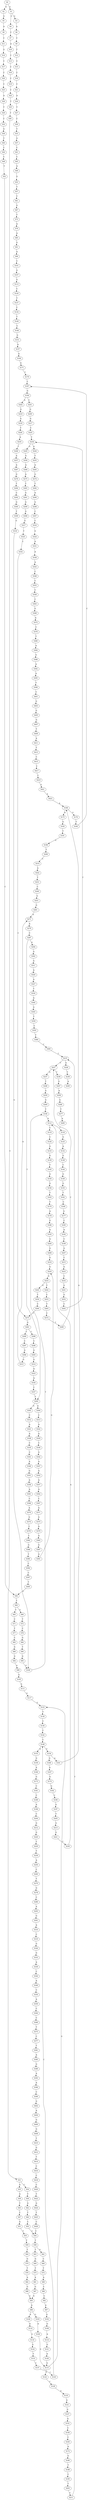 strict digraph  {
	S0 -> S1 [ label = A ];
	S0 -> S2 [ label = G ];
	S1 -> S3 [ label = G ];
	S1 -> S4 [ label = C ];
	S2 -> S5 [ label = G ];
	S3 -> S6 [ label = A ];
	S4 -> S7 [ label = C ];
	S5 -> S8 [ label = A ];
	S6 -> S9 [ label = C ];
	S7 -> S10 [ label = A ];
	S8 -> S11 [ label = C ];
	S9 -> S12 [ label = T ];
	S10 -> S13 [ label = C ];
	S11 -> S14 [ label = G ];
	S12 -> S15 [ label = C ];
	S13 -> S16 [ label = C ];
	S14 -> S17 [ label = C ];
	S15 -> S18 [ label = C ];
	S16 -> S19 [ label = C ];
	S17 -> S20 [ label = C ];
	S18 -> S21 [ label = C ];
	S19 -> S22 [ label = C ];
	S20 -> S23 [ label = C ];
	S21 -> S24 [ label = A ];
	S22 -> S25 [ label = T ];
	S23 -> S26 [ label = A ];
	S24 -> S27 [ label = T ];
	S25 -> S28 [ label = T ];
	S26 -> S29 [ label = T ];
	S27 -> S30 [ label = C ];
	S28 -> S31 [ label = C ];
	S29 -> S32 [ label = C ];
	S30 -> S33 [ label = T ];
	S31 -> S34 [ label = C ];
	S31 -> S35 [ label = G ];
	S32 -> S36 [ label = G ];
	S33 -> S37 [ label = G ];
	S34 -> S38 [ label = T ];
	S35 -> S39 [ label = A ];
	S36 -> S40 [ label = T ];
	S37 -> S41 [ label = C ];
	S38 -> S42 [ label = G ];
	S39 -> S43 [ label = T ];
	S40 -> S44 [ label = C ];
	S41 -> S45 [ label = C ];
	S42 -> S46 [ label = T ];
	S43 -> S47 [ label = C ];
	S44 -> S48 [ label = C ];
	S45 -> S49 [ label = A ];
	S46 -> S50 [ label = C ];
	S47 -> S51 [ label = G ];
	S48 -> S52 [ label = T ];
	S49 -> S53 [ label = G ];
	S50 -> S54 [ label = C ];
	S51 -> S55 [ label = T ];
	S52 -> S56 [ label = C ];
	S53 -> S57 [ label = T ];
	S54 -> S58 [ label = T ];
	S55 -> S59 [ label = T ];
	S56 -> S60 [ label = T ];
	S57 -> S61 [ label = C ];
	S58 -> S62 [ label = A ];
	S58 -> S63 [ label = T ];
	S59 -> S64 [ label = T ];
	S60 -> S65 [ label = T ];
	S60 -> S66 [ label = G ];
	S61 -> S67 [ label = G ];
	S62 -> S68 [ label = C ];
	S63 -> S69 [ label = G ];
	S64 -> S70 [ label = G ];
	S65 -> S71 [ label = C ];
	S66 -> S72 [ label = T ];
	S67 -> S73 [ label = T ];
	S68 -> S74 [ label = T ];
	S69 -> S75 [ label = T ];
	S70 -> S76 [ label = T ];
	S71 -> S77 [ label = T ];
	S72 -> S78 [ label = C ];
	S73 -> S79 [ label = A ];
	S74 -> S80 [ label = A ];
	S75 -> S81 [ label = A ];
	S76 -> S82 [ label = A ];
	S77 -> S83 [ label = C ];
	S78 -> S84 [ label = G ];
	S79 -> S85 [ label = A ];
	S80 -> S86 [ label = C ];
	S81 -> S87 [ label = G ];
	S82 -> S88 [ label = G ];
	S83 -> S89 [ label = G ];
	S84 -> S90 [ label = T ];
	S85 -> S91 [ label = G ];
	S86 -> S92 [ label = C ];
	S87 -> S93 [ label = G ];
	S88 -> S93 [ label = G ];
	S89 -> S94 [ label = G ];
	S90 -> S95 [ label = G ];
	S91 -> S96 [ label = A ];
	S92 -> S97 [ label = A ];
	S93 -> S98 [ label = A ];
	S94 -> S99 [ label = A ];
	S95 -> S100 [ label = G ];
	S96 -> S101 [ label = C ];
	S97 -> S102 [ label = G ];
	S98 -> S103 [ label = G ];
	S98 -> S104 [ label = A ];
	S99 -> S105 [ label = G ];
	S100 -> S106 [ label = T ];
	S101 -> S107 [ label = G ];
	S102 -> S108 [ label = G ];
	S103 -> S109 [ label = A ];
	S104 -> S110 [ label = A ];
	S105 -> S111 [ label = A ];
	S106 -> S112 [ label = A ];
	S107 -> S113 [ label = G ];
	S108 -> S114 [ label = A ];
	S109 -> S115 [ label = G ];
	S110 -> S116 [ label = G ];
	S111 -> S117 [ label = G ];
	S112 -> S118 [ label = T ];
	S112 -> S119 [ label = C ];
	S113 -> S120 [ label = C ];
	S114 -> S121 [ label = G ];
	S115 -> S122 [ label = T ];
	S115 -> S123 [ label = G ];
	S116 -> S124 [ label = G ];
	S117 -> S123 [ label = G ];
	S118 -> S125 [ label = G ];
	S119 -> S126 [ label = C ];
	S120 -> S127 [ label = T ];
	S121 -> S128 [ label = A ];
	S122 -> S129 [ label = C ];
	S123 -> S130 [ label = T ];
	S124 -> S131 [ label = T ];
	S125 -> S132 [ label = A ];
	S126 -> S133 [ label = G ];
	S127 -> S134 [ label = C ];
	S128 -> S115 [ label = G ];
	S129 -> S135 [ label = A ];
	S130 -> S136 [ label = C ];
	S131 -> S137 [ label = C ];
	S132 -> S138 [ label = G ];
	S133 -> S139 [ label = G ];
	S134 -> S140 [ label = T ];
	S135 -> S141 [ label = G ];
	S136 -> S142 [ label = C ];
	S137 -> S143 [ label = C ];
	S138 -> S144 [ label = C ];
	S139 -> S145 [ label = T ];
	S140 -> S146 [ label = C ];
	S141 -> S147 [ label = G ];
	S142 -> S148 [ label = C ];
	S143 -> S148 [ label = C ];
	S144 -> S149 [ label = G ];
	S145 -> S150 [ label = G ];
	S146 -> S151 [ label = G ];
	S147 -> S152 [ label = A ];
	S148 -> S153 [ label = A ];
	S148 -> S154 [ label = G ];
	S149 -> S155 [ label = G ];
	S150 -> S156 [ label = G ];
	S151 -> S157 [ label = A ];
	S152 -> S158 [ label = C ];
	S153 -> S159 [ label = G ];
	S154 -> S160 [ label = G ];
	S154 -> S161 [ label = A ];
	S155 -> S162 [ label = T ];
	S156 -> S163 [ label = T ];
	S157 -> S164 [ label = A ];
	S158 -> S165 [ label = C ];
	S159 -> S166 [ label = A ];
	S160 -> S167 [ label = A ];
	S161 -> S168 [ label = A ];
	S162 -> S169 [ label = C ];
	S163 -> S170 [ label = T ];
	S164 -> S171 [ label = G ];
	S165 -> S172 [ label = A ];
	S166 -> S173 [ label = G ];
	S167 -> S174 [ label = G ];
	S168 -> S175 [ label = A ];
	S168 -> S176 [ label = G ];
	S169 -> S177 [ label = G ];
	S170 -> S178 [ label = A ];
	S171 -> S179 [ label = T ];
	S172 -> S180 [ label = G ];
	S173 -> S181 [ label = C ];
	S174 -> S182 [ label = G ];
	S175 -> S183 [ label = G ];
	S176 -> S184 [ label = T ];
	S177 -> S185 [ label = C ];
	S178 -> S186 [ label = G ];
	S179 -> S187 [ label = C ];
	S180 -> S188 [ label = T ];
	S181 -> S189 [ label = C ];
	S182 -> S190 [ label = C ];
	S183 -> S191 [ label = T ];
	S184 -> S187 [ label = C ];
	S185 -> S192 [ label = A ];
	S186 -> S193 [ label = A ];
	S187 -> S194 [ label = G ];
	S188 -> S195 [ label = C ];
	S189 -> S196 [ label = A ];
	S190 -> S197 [ label = G ];
	S191 -> S198 [ label = G ];
	S192 -> S199 [ label = C ];
	S193 -> S200 [ label = A ];
	S194 -> S201 [ label = C ];
	S194 -> S202 [ label = A ];
	S195 -> S203 [ label = T ];
	S196 -> S204 [ label = C ];
	S197 -> S205 [ label = T ];
	S198 -> S206 [ label = T ];
	S199 -> S207 [ label = G ];
	S200 -> S208 [ label = G ];
	S201 -> S209 [ label = G ];
	S202 -> S210 [ label = G ];
	S203 -> S211 [ label = C ];
	S204 -> S212 [ label = G ];
	S205 -> S213 [ label = G ];
	S206 -> S214 [ label = C ];
	S207 -> S215 [ label = C ];
	S208 -> S216 [ label = G ];
	S209 -> S217 [ label = G ];
	S210 -> S218 [ label = G ];
	S211 -> S219 [ label = T ];
	S212 -> S220 [ label = G ];
	S213 -> S221 [ label = G ];
	S214 -> S222 [ label = G ];
	S215 -> S223 [ label = G ];
	S216 -> S224 [ label = G ];
	S217 -> S225 [ label = C ];
	S218 -> S226 [ label = T ];
	S219 -> S227 [ label = C ];
	S219 -> S228 [ label = G ];
	S220 -> S229 [ label = T ];
	S221 -> S230 [ label = T ];
	S222 -> S231 [ label = T ];
	S223 -> S232 [ label = C ];
	S224 -> S233 [ label = G ];
	S225 -> S234 [ label = T ];
	S226 -> S235 [ label = A ];
	S227 -> S236 [ label = T ];
	S227 -> S237 [ label = G ];
	S228 -> S238 [ label = T ];
	S229 -> S239 [ label = T ];
	S230 -> S112 [ label = A ];
	S231 -> S240 [ label = C ];
	S232 -> S241 [ label = G ];
	S233 -> S242 [ label = T ];
	S233 -> S243 [ label = G ];
	S234 -> S244 [ label = A ];
	S234 -> S245 [ label = G ];
	S235 -> S246 [ label = T ];
	S236 -> S247 [ label = G ];
	S237 -> S248 [ label = T ];
	S238 -> S249 [ label = A ];
	S239 -> S250 [ label = A ];
	S240 -> S251 [ label = G ];
	S241 -> S252 [ label = G ];
	S242 -> S253 [ label = C ];
	S243 -> S254 [ label = T ];
	S244 -> S255 [ label = T ];
	S245 -> S256 [ label = G ];
	S246 -> S257 [ label = A ];
	S247 -> S258 [ label = A ];
	S248 -> S259 [ label = G ];
	S250 -> S260 [ label = C ];
	S251 -> S261 [ label = G ];
	S252 -> S262 [ label = C ];
	S253 -> S263 [ label = T ];
	S254 -> S264 [ label = C ];
	S255 -> S265 [ label = A ];
	S256 -> S266 [ label = A ];
	S257 -> S267 [ label = A ];
	S258 -> S268 [ label = G ];
	S259 -> S269 [ label = G ];
	S260 -> S270 [ label = T ];
	S261 -> S271 [ label = A ];
	S262 -> S234 [ label = T ];
	S263 -> S272 [ label = C ];
	S264 -> S273 [ label = C ];
	S265 -> S274 [ label = G ];
	S266 -> S275 [ label = A ];
	S267 -> S276 [ label = G ];
	S268 -> S277 [ label = T ];
	S269 -> S106 [ label = T ];
	S270 -> S278 [ label = G ];
	S271 -> S279 [ label = A ];
	S272 -> S280 [ label = T ];
	S273 -> S281 [ label = G ];
	S274 -> S282 [ label = T ];
	S275 -> S283 [ label = T ];
	S276 -> S284 [ label = T ];
	S277 -> S285 [ label = A ];
	S278 -> S286 [ label = C ];
	S279 -> S287 [ label = C ];
	S280 -> S227 [ label = C ];
	S281 -> S288 [ label = C ];
	S281 -> S289 [ label = T ];
	S282 -> S290 [ label = A ];
	S283 -> S291 [ label = G ];
	S284 -> S292 [ label = C ];
	S286 -> S293 [ label = A ];
	S287 -> S294 [ label = A ];
	S287 -> S295 [ label = T ];
	S288 -> S296 [ label = C ];
	S289 -> S297 [ label = C ];
	S290 -> S298 [ label = G ];
	S291 -> S299 [ label = G ];
	S292 -> S300 [ label = G ];
	S293 -> S301 [ label = G ];
	S294 -> S302 [ label = G ];
	S295 -> S303 [ label = G ];
	S295 -> S304 [ label = A ];
	S296 -> S305 [ label = G ];
	S297 -> S306 [ label = G ];
	S298 -> S307 [ label = C ];
	S299 -> S308 [ label = G ];
	S300 -> S309 [ label = T ];
	S301 -> S310 [ label = A ];
	S302 -> S311 [ label = G ];
	S303 -> S312 [ label = C ];
	S304 -> S313 [ label = C ];
	S305 -> S314 [ label = G ];
	S306 -> S315 [ label = G ];
	S307 -> S316 [ label = C ];
	S308 -> S317 [ label = G ];
	S309 -> S318 [ label = G ];
	S310 -> S319 [ label = C ];
	S311 -> S320 [ label = A ];
	S312 -> S321 [ label = A ];
	S313 -> S322 [ label = A ];
	S314 -> S323 [ label = A ];
	S315 -> S271 [ label = A ];
	S316 -> S324 [ label = G ];
	S317 -> S325 [ label = T ];
	S318 -> S100 [ label = G ];
	S319 -> S326 [ label = G ];
	S320 -> S327 [ label = A ];
	S321 -> S328 [ label = A ];
	S322 -> S329 [ label = A ];
	S323 -> S330 [ label = A ];
	S324 -> S331 [ label = A ];
	S325 -> S332 [ label = C ];
	S326 -> S333 [ label = G ];
	S327 -> S334 [ label = T ];
	S328 -> S335 [ label = C ];
	S329 -> S336 [ label = C ];
	S330 -> S337 [ label = C ];
	S331 -> S338 [ label = A ];
	S332 -> S273 [ label = C ];
	S333 -> S339 [ label = A ];
	S334 -> S340 [ label = A ];
	S335 -> S341 [ label = C ];
	S336 -> S342 [ label = G ];
	S337 -> S295 [ label = T ];
	S338 -> S343 [ label = A ];
	S339 -> S344 [ label = C ];
	S340 -> S345 [ label = G ];
	S341 -> S346 [ label = A ];
	S342 -> S347 [ label = A ];
	S343 -> S348 [ label = C ];
	S344 -> S349 [ label = A ];
	S345 -> S350 [ label = T ];
	S346 -> S351 [ label = G ];
	S347 -> S352 [ label = A ];
	S348 -> S353 [ label = C ];
	S349 -> S354 [ label = C ];
	S350 -> S355 [ label = C ];
	S351 -> S356 [ label = A ];
	S352 -> S357 [ label = A ];
	S353 -> S358 [ label = C ];
	S354 -> S359 [ label = A ];
	S355 -> S360 [ label = T ];
	S356 -> S361 [ label = A ];
	S357 -> S362 [ label = A ];
	S358 -> S363 [ label = C ];
	S359 -> S364 [ label = C ];
	S360 -> S365 [ label = C ];
	S361 -> S366 [ label = C ];
	S362 -> S367 [ label = C ];
	S363 -> S368 [ label = G ];
	S364 -> S369 [ label = C ];
	S365 -> S219 [ label = T ];
	S366 -> S370 [ label = A ];
	S367 -> S371 [ label = A ];
	S368 -> S372 [ label = A ];
	S369 -> S373 [ label = T ];
	S370 -> S374 [ label = G ];
	S371 -> S375 [ label = G ];
	S372 -> S376 [ label = C ];
	S373 -> S377 [ label = C ];
	S374 -> S378 [ label = C ];
	S375 -> S379 [ label = A ];
	S376 -> S380 [ label = T ];
	S377 -> S381 [ label = T ];
	S378 -> S382 [ label = C ];
	S379 -> S383 [ label = A ];
	S380 -> S384 [ label = A ];
	S381 -> S385 [ label = A ];
	S382 -> S386 [ label = G ];
	S383 -> S387 [ label = G ];
	S384 -> S388 [ label = G ];
	S385 -> S389 [ label = G ];
	S386 -> S390 [ label = T ];
	S387 -> S391 [ label = G ];
	S388 -> S392 [ label = A ];
	S389 -> S393 [ label = A ];
	S390 -> S394 [ label = C ];
	S391 -> S224 [ label = G ];
	S392 -> S395 [ label = A ];
	S393 -> S396 [ label = A ];
	S394 -> S397 [ label = C ];
	S395 -> S398 [ label = T ];
	S396 -> S399 [ label = C ];
	S397 -> S400 [ label = T ];
	S398 -> S401 [ label = C ];
	S399 -> S402 [ label = G ];
	S400 -> S56 [ label = C ];
	S401 -> S403 [ label = G ];
	S402 -> S404 [ label = A ];
	S403 -> S405 [ label = G ];
	S404 -> S406 [ label = G ];
	S405 -> S407 [ label = G ];
	S406 -> S408 [ label = G ];
	S407 -> S409 [ label = T ];
	S408 -> S410 [ label = T ];
	S409 -> S411 [ label = A ];
	S410 -> S412 [ label = G ];
	S411 -> S413 [ label = T ];
	S412 -> S414 [ label = T ];
	S413 -> S415 [ label = C ];
	S414 -> S416 [ label = C ];
	S415 -> S417 [ label = C ];
	S416 -> S418 [ label = C ];
	S417 -> S419 [ label = C ];
	S418 -> S420 [ label = C ];
	S419 -> S421 [ label = G ];
	S420 -> S422 [ label = T ];
	S421 -> S423 [ label = A ];
	S422 -> S424 [ label = G ];
	S423 -> S168 [ label = A ];
	S424 -> S425 [ label = T ];
	S425 -> S426 [ label = C ];
	S426 -> S54 [ label = C ];
}
